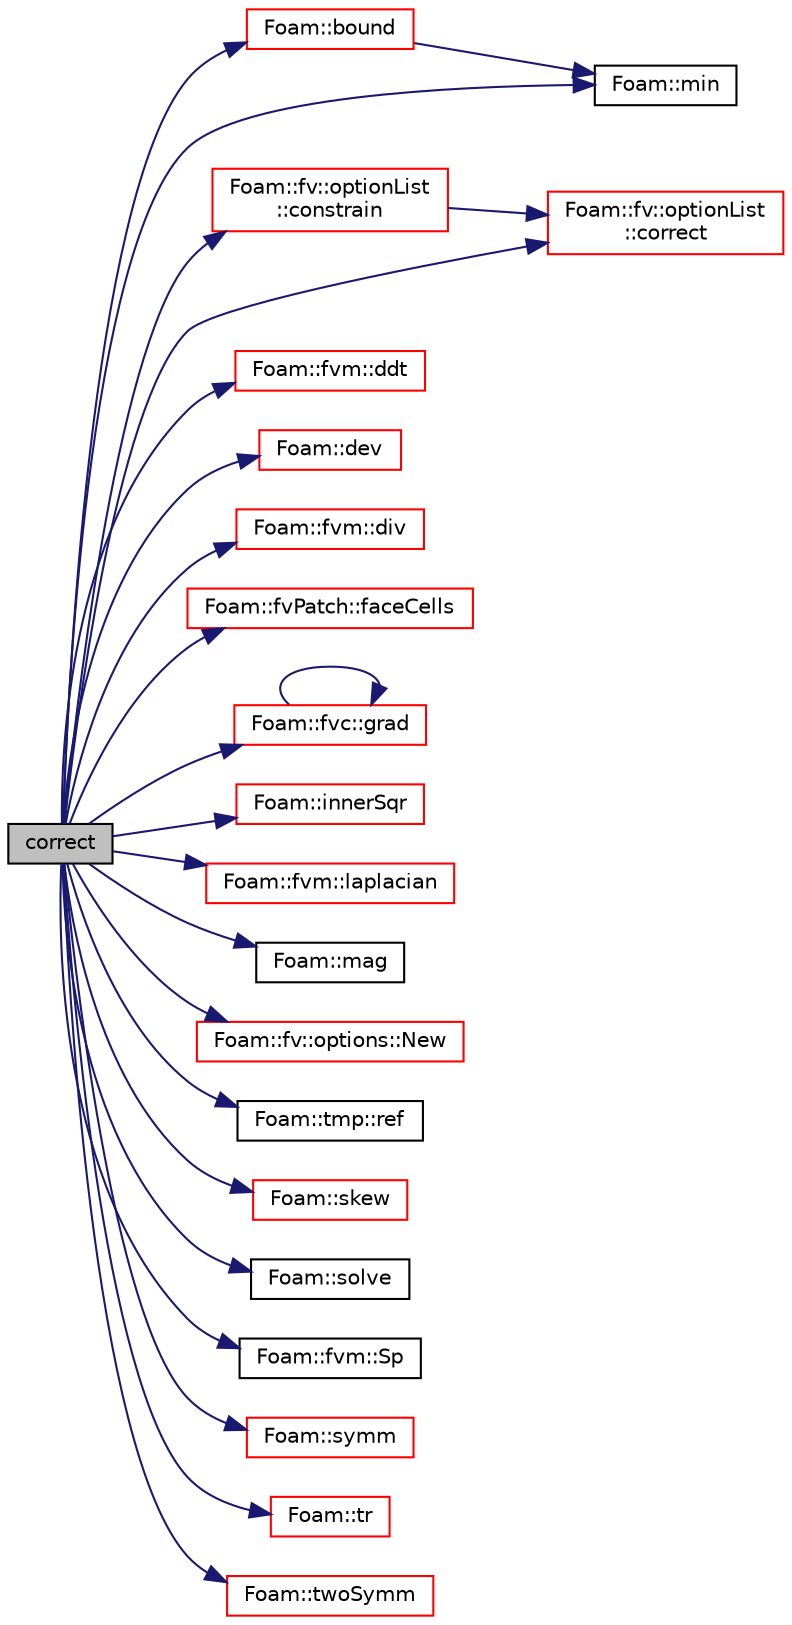 digraph "correct"
{
  bgcolor="transparent";
  edge [fontname="Helvetica",fontsize="10",labelfontname="Helvetica",labelfontsize="10"];
  node [fontname="Helvetica",fontsize="10",shape=record];
  rankdir="LR";
  Node774 [label="correct",height=0.2,width=0.4,color="black", fillcolor="grey75", style="filled", fontcolor="black"];
  Node774 -> Node775 [color="midnightblue",fontsize="10",style="solid",fontname="Helvetica"];
  Node775 [label="Foam::bound",height=0.2,width=0.4,color="red",URL="$a21851.html#a334b2a2d0ce7997d360f7a018174a077",tooltip="Bound the given scalar field if it has gone unbounded. "];
  Node775 -> Node973 [color="midnightblue",fontsize="10",style="solid",fontname="Helvetica"];
  Node973 [label="Foam::min",height=0.2,width=0.4,color="black",URL="$a21851.html#a253e112ad2d56d96230ff39ea7f442dc"];
  Node774 -> Node1085 [color="midnightblue",fontsize="10",style="solid",fontname="Helvetica"];
  Node1085 [label="Foam::fv::optionList\l::constrain",height=0.2,width=0.4,color="red",URL="$a22669.html#ab41c286bca1d06f1df7ae33c4f45b1bd",tooltip="Apply constraints to equation. "];
  Node1085 -> Node1092 [color="midnightblue",fontsize="10",style="solid",fontname="Helvetica"];
  Node1092 [label="Foam::fv::optionList\l::correct",height=0.2,width=0.4,color="red",URL="$a22669.html#ae3e6a795c3429c465e44e8953d47e34a",tooltip="Apply correction to field. "];
  Node774 -> Node1092 [color="midnightblue",fontsize="10",style="solid",fontname="Helvetica"];
  Node774 -> Node1099 [color="midnightblue",fontsize="10",style="solid",fontname="Helvetica"];
  Node1099 [label="Foam::fvm::ddt",height=0.2,width=0.4,color="red",URL="$a21862.html#a2d88eca98ab69b84af7ddb96e35f5a44"];
  Node774 -> Node1100 [color="midnightblue",fontsize="10",style="solid",fontname="Helvetica"];
  Node1100 [label="Foam::dev",height=0.2,width=0.4,color="red",URL="$a21851.html#a042ede1d98e91923a7cc5e14e9f86854"];
  Node774 -> Node1101 [color="midnightblue",fontsize="10",style="solid",fontname="Helvetica"];
  Node1101 [label="Foam::fvm::div",height=0.2,width=0.4,color="red",URL="$a21862.html#a058dd4757c11ae656c8d576632b33d25"];
  Node774 -> Node1110 [color="midnightblue",fontsize="10",style="solid",fontname="Helvetica"];
  Node1110 [label="Foam::fvPatch::faceCells",height=0.2,width=0.4,color="red",URL="$a23693.html#afbfac825732ef2770fff4261b4e930e9",tooltip="Return faceCells. "];
  Node774 -> Node1114 [color="midnightblue",fontsize="10",style="solid",fontname="Helvetica"];
  Node1114 [label="Foam::fvc::grad",height=0.2,width=0.4,color="red",URL="$a21861.html#a7c00ec90ecc15ed3005255e42c52827a"];
  Node1114 -> Node1114 [color="midnightblue",fontsize="10",style="solid",fontname="Helvetica"];
  Node774 -> Node1116 [color="midnightblue",fontsize="10",style="solid",fontname="Helvetica"];
  Node1116 [label="Foam::innerSqr",height=0.2,width=0.4,color="red",URL="$a21851.html#accfbb1a04e404c9c2ac658c29fe1a7f6"];
  Node774 -> Node1118 [color="midnightblue",fontsize="10",style="solid",fontname="Helvetica"];
  Node1118 [label="Foam::fvm::laplacian",height=0.2,width=0.4,color="red",URL="$a21862.html#a05679b154654e47e9f1e2fbd2bc0bae0"];
  Node774 -> Node879 [color="midnightblue",fontsize="10",style="solid",fontname="Helvetica"];
  Node879 [label="Foam::mag",height=0.2,width=0.4,color="black",URL="$a21851.html#a929da2a3fdcf3dacbbe0487d3a330dae"];
  Node774 -> Node973 [color="midnightblue",fontsize="10",style="solid",fontname="Helvetica"];
  Node774 -> Node1119 [color="midnightblue",fontsize="10",style="solid",fontname="Helvetica"];
  Node1119 [label="Foam::fv::options::New",height=0.2,width=0.4,color="red",URL="$a22673.html#a616ee355e53d26b92cf6a39d39f5c594",tooltip="Construct fvOptions and register to datbase if not present. "];
  Node774 -> Node786 [color="midnightblue",fontsize="10",style="solid",fontname="Helvetica"];
  Node786 [label="Foam::tmp::ref",height=0.2,width=0.4,color="black",URL="$a27077.html#aeaf81e641282874cef07f5b808efc83b",tooltip="Return non-const reference or generate a fatal error. "];
  Node774 -> Node1133 [color="midnightblue",fontsize="10",style="solid",fontname="Helvetica"];
  Node1133 [label="Foam::skew",height=0.2,width=0.4,color="red",URL="$a21851.html#aec5060dc82b7727c5935153aa048b2c1"];
  Node774 -> Node1134 [color="midnightblue",fontsize="10",style="solid",fontname="Helvetica"];
  Node1134 [label="Foam::solve",height=0.2,width=0.4,color="black",URL="$a21851.html#a8d0243cca6dbaab978da0126875aa319",tooltip="Solve returning the solution statistics given convergence tolerance. "];
  Node774 -> Node1135 [color="midnightblue",fontsize="10",style="solid",fontname="Helvetica"];
  Node1135 [label="Foam::fvm::Sp",height=0.2,width=0.4,color="black",URL="$a21862.html#a85d1dcca92042fd0a570c31ea79c160d"];
  Node774 -> Node1136 [color="midnightblue",fontsize="10",style="solid",fontname="Helvetica"];
  Node1136 [label="Foam::symm",height=0.2,width=0.4,color="red",URL="$a21851.html#a112755faabb5ff081d7a25a936a1d3c4"];
  Node774 -> Node1137 [color="midnightblue",fontsize="10",style="solid",fontname="Helvetica"];
  Node1137 [label="Foam::tr",height=0.2,width=0.4,color="red",URL="$a21851.html#a16888f82e1accdb4c88dc9573a1dd02e"];
  Node774 -> Node1138 [color="midnightblue",fontsize="10",style="solid",fontname="Helvetica"];
  Node1138 [label="Foam::twoSymm",height=0.2,width=0.4,color="red",URL="$a21851.html#a446550beb700669a32e76d9b87d5e043"];
}
